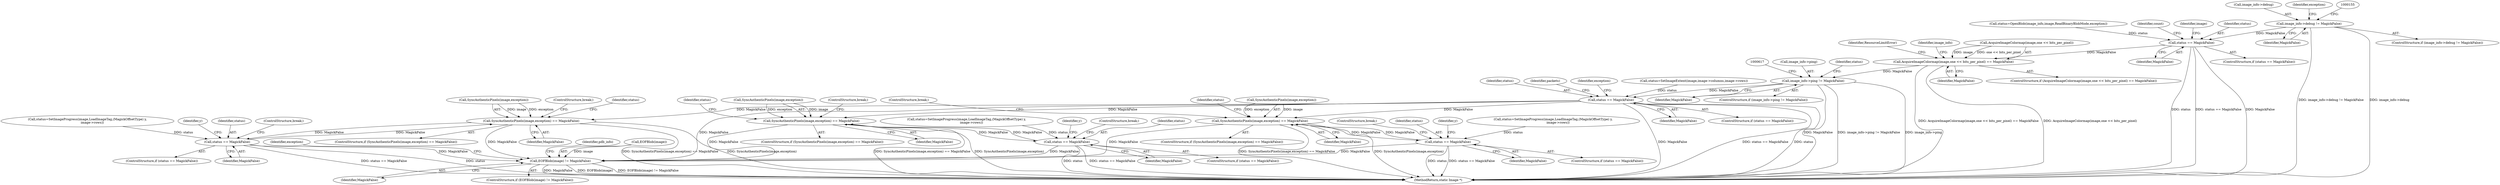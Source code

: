 digraph "0_ImageMagick_424d40ebfcde48bb872eba75179d3d73704fdf1f@pointer" {
"1000149" [label="(Call,image_info->debug != MagickFalse)"];
"1000187" [label="(Call,status == MagickFalse)"];
"1000599" [label="(Call,AcquireImageColormap(image,one << bits_per_pixel) == MagickFalse)"];
"1000610" [label="(Call,image_info->ping != MagickFalse)"];
"1000634" [label="(Call,status == MagickFalse)"];
"1000829" [label="(Call,SyncAuthenticPixels(image,exception) == MagickFalse)"];
"1000847" [label="(Call,status == MagickFalse)"];
"1001143" [label="(Call,EOFBlob(image) != MagickFalse)"];
"1000986" [label="(Call,SyncAuthenticPixels(image,exception) == MagickFalse)"];
"1001004" [label="(Call,status == MagickFalse)"];
"1001105" [label="(Call,SyncAuthenticPixels(image,exception) == MagickFalse)"];
"1001123" [label="(Call,status == MagickFalse)"];
"1001144" [label="(Call,EOFBlob(image))"];
"1001005" [label="(Identifier,status)"];
"1000189" [label="(Identifier,MagickFalse)"];
"1000648" [label="(Identifier,packets)"];
"1000828" [label="(ControlStructure,if (SyncAuthenticPixels(image,exception) == MagickFalse))"];
"1000605" [label="(Identifier,MagickFalse)"];
"1000835" [label="(Call,status=SetImageProgress(image,LoadImageTag,(MagickOffsetType) y,\n          image->rows))"];
"1001007" [label="(ControlStructure,break;)"];
"1001112" [label="(Identifier,status)"];
"1000850" [label="(ControlStructure,break;)"];
"1000600" [label="(Call,AcquireImageColormap(image,one << bits_per_pixel))"];
"1000611" [label="(Call,image_info->ping)"];
"1001105" [label="(Call,SyncAuthenticPixels(image,exception) == MagickFalse)"];
"1000834" [label="(ControlStructure,break;)"];
"1000987" [label="(Call,SyncAuthenticPixels(image,exception))"];
"1000179" [label="(Call,status=OpenBlob(image_info,image,ReadBinaryBlobMode,exception))"];
"1001285" [label="(MethodReturn,static Image *)"];
"1000634" [label="(Call,status == MagickFalse)"];
"1000849" [label="(Identifier,MagickFalse)"];
"1001142" [label="(ControlStructure,if (EOFBlob(image) != MagickFalse))"];
"1001124" [label="(Identifier,status)"];
"1001125" [label="(Identifier,MagickFalse)"];
"1000848" [label="(Identifier,status)"];
"1000599" [label="(Call,AcquireImageColormap(image,one << bits_per_pixel) == MagickFalse)"];
"1001004" [label="(Call,status == MagickFalse)"];
"1001111" [label="(Call,status=SetImageProgress(image,LoadImageTag,(MagickOffsetType) y,\n          image->rows))"];
"1000985" [label="(ControlStructure,if (SyncAuthenticPixels(image,exception) == MagickFalse))"];
"1000836" [label="(Identifier,status)"];
"1001106" [label="(Call,SyncAuthenticPixels(image,exception))"];
"1000829" [label="(Call,SyncAuthenticPixels(image,exception) == MagickFalse)"];
"1001146" [label="(Identifier,MagickFalse)"];
"1001122" [label="(ControlStructure,if (status == MagickFalse))"];
"1000847" [label="(Call,status == MagickFalse)"];
"1000639" [label="(Identifier,exception)"];
"1001006" [label="(Identifier,MagickFalse)"];
"1000186" [label="(ControlStructure,if (status == MagickFalse))"];
"1000623" [label="(Call,status=SetImageExtent(image,image->columns,image->rows))"];
"1001104" [label="(ControlStructure,if (SyncAuthenticPixels(image,exception) == MagickFalse))"];
"1000830" [label="(Call,SyncAuthenticPixels(image,exception))"];
"1000187" [label="(Call,status == MagickFalse)"];
"1000150" [label="(Call,image_info->debug)"];
"1001143" [label="(Call,EOFBlob(image) != MagickFalse)"];
"1000635" [label="(Identifier,status)"];
"1000991" [label="(ControlStructure,break;)"];
"1001109" [label="(Identifier,MagickFalse)"];
"1000200" [label="(Identifier,count)"];
"1000610" [label="(Call,image_info->ping != MagickFalse)"];
"1000636" [label="(Identifier,MagickFalse)"];
"1001148" [label="(Identifier,exception)"];
"1000165" [label="(Identifier,exception)"];
"1000149" [label="(Call,image_info->debug != MagickFalse)"];
"1000607" [label="(Identifier,ResourceLimitError)"];
"1000192" [label="(Identifier,image)"];
"1000990" [label="(Identifier,MagickFalse)"];
"1000598" [label="(ControlStructure,if (AcquireImageColormap(image,one << bits_per_pixel) == MagickFalse))"];
"1000614" [label="(Identifier,MagickFalse)"];
"1000633" [label="(ControlStructure,if (status == MagickFalse))"];
"1000833" [label="(Identifier,MagickFalse)"];
"1001003" [label="(ControlStructure,if (status == MagickFalse))"];
"1001027" [label="(Identifier,y)"];
"1000609" [label="(ControlStructure,if (image_info->ping != MagickFalse))"];
"1000612" [label="(Identifier,image_info)"];
"1000846" [label="(ControlStructure,if (status == MagickFalse))"];
"1001110" [label="(ControlStructure,break;)"];
"1000148" [label="(ControlStructure,if (image_info->debug != MagickFalse))"];
"1000986" [label="(Call,SyncAuthenticPixels(image,exception) == MagickFalse)"];
"1000624" [label="(Identifier,status)"];
"1000992" [label="(Call,status=SetImageProgress(image,LoadImageTag,(MagickOffsetType) y,\n          image->rows))"];
"1001157" [label="(Identifier,pdb_info)"];
"1001123" [label="(Call,status == MagickFalse)"];
"1001126" [label="(ControlStructure,break;)"];
"1000870" [label="(Identifier,y)"];
"1000755" [label="(Identifier,y)"];
"1000993" [label="(Identifier,status)"];
"1000153" [label="(Identifier,MagickFalse)"];
"1000188" [label="(Identifier,status)"];
"1000149" -> "1000148"  [label="AST: "];
"1000149" -> "1000153"  [label="CFG: "];
"1000150" -> "1000149"  [label="AST: "];
"1000153" -> "1000149"  [label="AST: "];
"1000155" -> "1000149"  [label="CFG: "];
"1000165" -> "1000149"  [label="CFG: "];
"1000149" -> "1001285"  [label="DDG: image_info->debug != MagickFalse"];
"1000149" -> "1001285"  [label="DDG: image_info->debug"];
"1000149" -> "1000187"  [label="DDG: MagickFalse"];
"1000187" -> "1000186"  [label="AST: "];
"1000187" -> "1000189"  [label="CFG: "];
"1000188" -> "1000187"  [label="AST: "];
"1000189" -> "1000187"  [label="AST: "];
"1000192" -> "1000187"  [label="CFG: "];
"1000200" -> "1000187"  [label="CFG: "];
"1000187" -> "1001285"  [label="DDG: status"];
"1000187" -> "1001285"  [label="DDG: status == MagickFalse"];
"1000187" -> "1001285"  [label="DDG: MagickFalse"];
"1000179" -> "1000187"  [label="DDG: status"];
"1000187" -> "1000599"  [label="DDG: MagickFalse"];
"1000599" -> "1000598"  [label="AST: "];
"1000599" -> "1000605"  [label="CFG: "];
"1000600" -> "1000599"  [label="AST: "];
"1000605" -> "1000599"  [label="AST: "];
"1000607" -> "1000599"  [label="CFG: "];
"1000612" -> "1000599"  [label="CFG: "];
"1000599" -> "1001285"  [label="DDG: AcquireImageColormap(image,one << bits_per_pixel) == MagickFalse"];
"1000599" -> "1001285"  [label="DDG: AcquireImageColormap(image,one << bits_per_pixel)"];
"1000600" -> "1000599"  [label="DDG: image"];
"1000600" -> "1000599"  [label="DDG: one << bits_per_pixel"];
"1000599" -> "1000610"  [label="DDG: MagickFalse"];
"1000610" -> "1000609"  [label="AST: "];
"1000610" -> "1000614"  [label="CFG: "];
"1000611" -> "1000610"  [label="AST: "];
"1000614" -> "1000610"  [label="AST: "];
"1000617" -> "1000610"  [label="CFG: "];
"1000624" -> "1000610"  [label="CFG: "];
"1000610" -> "1001285"  [label="DDG: MagickFalse"];
"1000610" -> "1001285"  [label="DDG: image_info->ping != MagickFalse"];
"1000610" -> "1001285"  [label="DDG: image_info->ping"];
"1000610" -> "1000634"  [label="DDG: MagickFalse"];
"1000634" -> "1000633"  [label="AST: "];
"1000634" -> "1000636"  [label="CFG: "];
"1000635" -> "1000634"  [label="AST: "];
"1000636" -> "1000634"  [label="AST: "];
"1000639" -> "1000634"  [label="CFG: "];
"1000648" -> "1000634"  [label="CFG: "];
"1000634" -> "1001285"  [label="DDG: status"];
"1000634" -> "1001285"  [label="DDG: MagickFalse"];
"1000634" -> "1001285"  [label="DDG: status == MagickFalse"];
"1000623" -> "1000634"  [label="DDG: status"];
"1000634" -> "1000829"  [label="DDG: MagickFalse"];
"1000634" -> "1000986"  [label="DDG: MagickFalse"];
"1000634" -> "1001105"  [label="DDG: MagickFalse"];
"1000634" -> "1001143"  [label="DDG: MagickFalse"];
"1000829" -> "1000828"  [label="AST: "];
"1000829" -> "1000833"  [label="CFG: "];
"1000830" -> "1000829"  [label="AST: "];
"1000833" -> "1000829"  [label="AST: "];
"1000834" -> "1000829"  [label="CFG: "];
"1000836" -> "1000829"  [label="CFG: "];
"1000829" -> "1001285"  [label="DDG: SyncAuthenticPixels(image,exception) == MagickFalse"];
"1000829" -> "1001285"  [label="DDG: SyncAuthenticPixels(image,exception)"];
"1000830" -> "1000829"  [label="DDG: image"];
"1000830" -> "1000829"  [label="DDG: exception"];
"1000847" -> "1000829"  [label="DDG: MagickFalse"];
"1000829" -> "1000847"  [label="DDG: MagickFalse"];
"1000829" -> "1001143"  [label="DDG: MagickFalse"];
"1000847" -> "1000846"  [label="AST: "];
"1000847" -> "1000849"  [label="CFG: "];
"1000848" -> "1000847"  [label="AST: "];
"1000849" -> "1000847"  [label="AST: "];
"1000850" -> "1000847"  [label="CFG: "];
"1000755" -> "1000847"  [label="CFG: "];
"1000847" -> "1001285"  [label="DDG: status"];
"1000847" -> "1001285"  [label="DDG: status == MagickFalse"];
"1000835" -> "1000847"  [label="DDG: status"];
"1000847" -> "1001143"  [label="DDG: MagickFalse"];
"1001143" -> "1001142"  [label="AST: "];
"1001143" -> "1001146"  [label="CFG: "];
"1001144" -> "1001143"  [label="AST: "];
"1001146" -> "1001143"  [label="AST: "];
"1001148" -> "1001143"  [label="CFG: "];
"1001157" -> "1001143"  [label="CFG: "];
"1001143" -> "1001285"  [label="DDG: MagickFalse"];
"1001143" -> "1001285"  [label="DDG: EOFBlob(image)"];
"1001143" -> "1001285"  [label="DDG: EOFBlob(image) != MagickFalse"];
"1001144" -> "1001143"  [label="DDG: image"];
"1001105" -> "1001143"  [label="DDG: MagickFalse"];
"1000986" -> "1001143"  [label="DDG: MagickFalse"];
"1001004" -> "1001143"  [label="DDG: MagickFalse"];
"1001123" -> "1001143"  [label="DDG: MagickFalse"];
"1000986" -> "1000985"  [label="AST: "];
"1000986" -> "1000990"  [label="CFG: "];
"1000987" -> "1000986"  [label="AST: "];
"1000990" -> "1000986"  [label="AST: "];
"1000991" -> "1000986"  [label="CFG: "];
"1000993" -> "1000986"  [label="CFG: "];
"1000986" -> "1001285"  [label="DDG: SyncAuthenticPixels(image,exception)"];
"1000986" -> "1001285"  [label="DDG: SyncAuthenticPixels(image,exception) == MagickFalse"];
"1000987" -> "1000986"  [label="DDG: image"];
"1000987" -> "1000986"  [label="DDG: exception"];
"1001004" -> "1000986"  [label="DDG: MagickFalse"];
"1000986" -> "1001004"  [label="DDG: MagickFalse"];
"1001004" -> "1001003"  [label="AST: "];
"1001004" -> "1001006"  [label="CFG: "];
"1001005" -> "1001004"  [label="AST: "];
"1001006" -> "1001004"  [label="AST: "];
"1001007" -> "1001004"  [label="CFG: "];
"1000870" -> "1001004"  [label="CFG: "];
"1001004" -> "1001285"  [label="DDG: status == MagickFalse"];
"1001004" -> "1001285"  [label="DDG: status"];
"1000992" -> "1001004"  [label="DDG: status"];
"1001105" -> "1001104"  [label="AST: "];
"1001105" -> "1001109"  [label="CFG: "];
"1001106" -> "1001105"  [label="AST: "];
"1001109" -> "1001105"  [label="AST: "];
"1001110" -> "1001105"  [label="CFG: "];
"1001112" -> "1001105"  [label="CFG: "];
"1001105" -> "1001285"  [label="DDG: SyncAuthenticPixels(image,exception) == MagickFalse"];
"1001105" -> "1001285"  [label="DDG: SyncAuthenticPixels(image,exception)"];
"1001106" -> "1001105"  [label="DDG: image"];
"1001106" -> "1001105"  [label="DDG: exception"];
"1001123" -> "1001105"  [label="DDG: MagickFalse"];
"1001105" -> "1001123"  [label="DDG: MagickFalse"];
"1001123" -> "1001122"  [label="AST: "];
"1001123" -> "1001125"  [label="CFG: "];
"1001124" -> "1001123"  [label="AST: "];
"1001125" -> "1001123"  [label="AST: "];
"1001126" -> "1001123"  [label="CFG: "];
"1001027" -> "1001123"  [label="CFG: "];
"1001123" -> "1001285"  [label="DDG: status"];
"1001123" -> "1001285"  [label="DDG: status == MagickFalse"];
"1001111" -> "1001123"  [label="DDG: status"];
}

